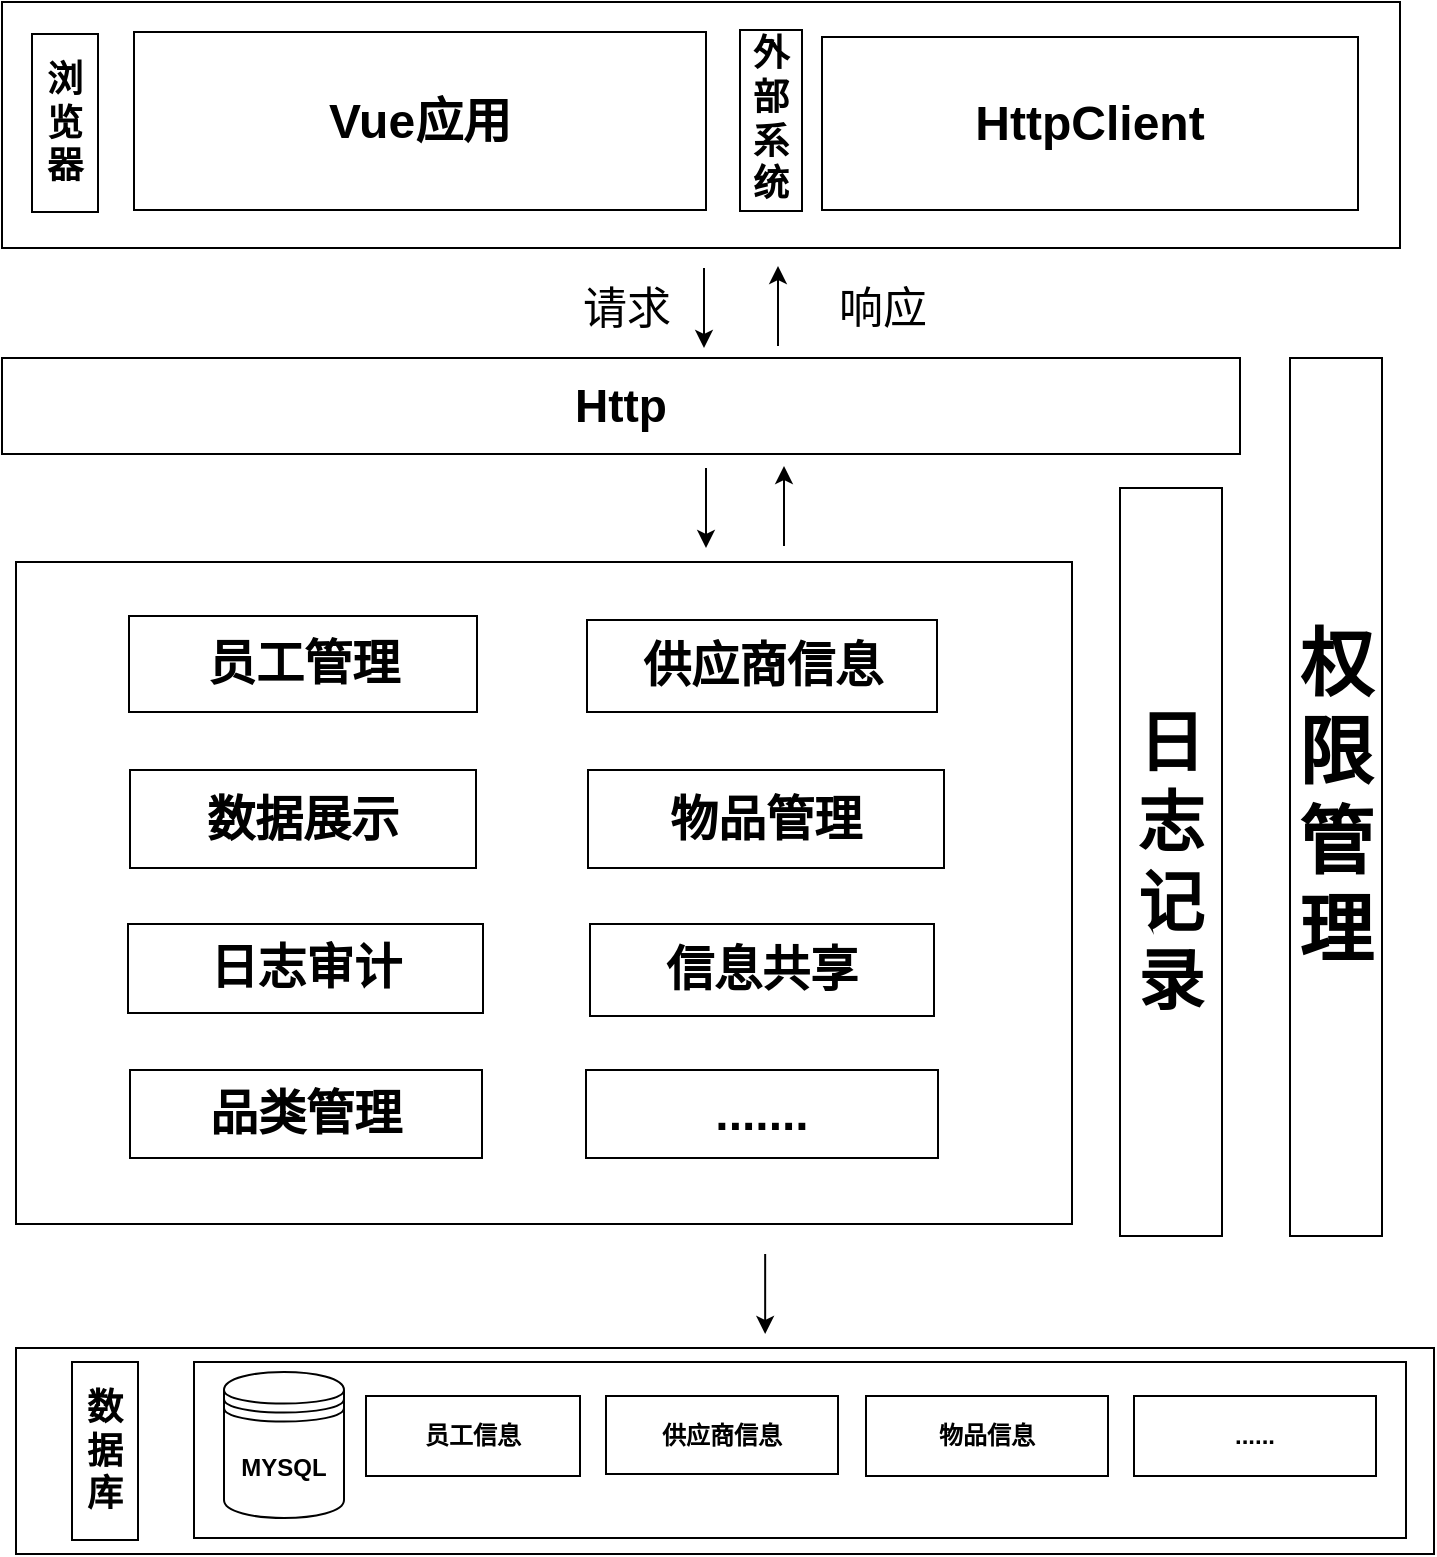 <mxfile version="26.0.14">
  <diagram name="第 1 页" id="XyVI9S_oVfnOOk0DaSvn">
    <mxGraphModel dx="2003" dy="882" grid="0" gridSize="10" guides="1" tooltips="1" connect="1" arrows="1" fold="1" page="0" pageScale="1" pageWidth="827" pageHeight="1169" math="0" shadow="0">
      <root>
        <mxCell id="0" />
        <mxCell id="1" parent="0" />
        <mxCell id="0Wx0PgzZWX51oEMOdkHR-4" value="" style="rounded=0;whiteSpace=wrap;html=1;" vertex="1" parent="1">
          <mxGeometry x="-4" y="43" width="699" height="123" as="geometry" />
        </mxCell>
        <mxCell id="0Wx0PgzZWX51oEMOdkHR-5" value="&lt;font style=&quot;font-size: 18px;&quot;&gt;&lt;b style=&quot;&quot;&gt;浏览器&lt;/b&gt;&lt;/font&gt;" style="rounded=0;whiteSpace=wrap;html=1;" vertex="1" parent="1">
          <mxGeometry x="11" y="59" width="33" height="89" as="geometry" />
        </mxCell>
        <mxCell id="0Wx0PgzZWX51oEMOdkHR-6" value="&lt;font style=&quot;font-size: 24px;&quot;&gt;&lt;b&gt;Vue应用&lt;/b&gt;&lt;/font&gt;" style="rounded=0;whiteSpace=wrap;html=1;" vertex="1" parent="1">
          <mxGeometry x="62" y="58" width="286" height="89" as="geometry" />
        </mxCell>
        <mxCell id="0Wx0PgzZWX51oEMOdkHR-7" value="&lt;font style=&quot;font-size: 18px;&quot;&gt;&lt;b style=&quot;&quot;&gt;外部系统&lt;/b&gt;&lt;/font&gt;" style="rounded=0;whiteSpace=wrap;html=1;" vertex="1" parent="1">
          <mxGeometry x="365" y="57" width="31" height="90.5" as="geometry" />
        </mxCell>
        <mxCell id="0Wx0PgzZWX51oEMOdkHR-8" value="&lt;font style=&quot;font-size: 24px;&quot;&gt;&lt;b&gt;HttpClient&lt;/b&gt;&lt;/font&gt;" style="rounded=0;whiteSpace=wrap;html=1;" vertex="1" parent="1">
          <mxGeometry x="406" y="60.5" width="268" height="86.5" as="geometry" />
        </mxCell>
        <mxCell id="0Wx0PgzZWX51oEMOdkHR-9" value="&lt;font style=&quot;font-size: 23px;&quot;&gt;&lt;b&gt;Http&lt;/b&gt;&lt;/font&gt;" style="rounded=0;whiteSpace=wrap;html=1;" vertex="1" parent="1">
          <mxGeometry x="-4" y="221" width="619" height="48" as="geometry" />
        </mxCell>
        <mxCell id="0Wx0PgzZWX51oEMOdkHR-10" value="" style="rounded=0;whiteSpace=wrap;html=1;" vertex="1" parent="1">
          <mxGeometry x="3" y="323" width="528" height="331" as="geometry" />
        </mxCell>
        <mxCell id="0Wx0PgzZWX51oEMOdkHR-11" value="" style="rounded=0;whiteSpace=wrap;html=1;" vertex="1" parent="1">
          <mxGeometry x="3" y="716" width="709" height="103" as="geometry" />
        </mxCell>
        <mxCell id="0Wx0PgzZWX51oEMOdkHR-14" value="" style="endArrow=classic;html=1;rounded=0;" edge="1" parent="1">
          <mxGeometry width="50" height="50" relative="1" as="geometry">
            <mxPoint x="347" y="176" as="sourcePoint" />
            <mxPoint x="347" y="216" as="targetPoint" />
          </mxGeometry>
        </mxCell>
        <mxCell id="0Wx0PgzZWX51oEMOdkHR-15" value="" style="endArrow=none;html=1;rounded=0;startFill=1;strokeColor=default;startArrow=classic;" edge="1" parent="1">
          <mxGeometry width="50" height="50" relative="1" as="geometry">
            <mxPoint x="384" y="175" as="sourcePoint" />
            <mxPoint x="384" y="215" as="targetPoint" />
          </mxGeometry>
        </mxCell>
        <mxCell id="0Wx0PgzZWX51oEMOdkHR-16" value="&lt;font style=&quot;font-size: 37px;&quot;&gt;&lt;b&gt;权限管理&lt;/b&gt;&lt;/font&gt;" style="rounded=0;whiteSpace=wrap;html=1;" vertex="1" parent="1">
          <mxGeometry x="640" y="221" width="46" height="439" as="geometry" />
        </mxCell>
        <mxCell id="0Wx0PgzZWX51oEMOdkHR-17" value="&lt;font style=&quot;font-size: 33px;&quot;&gt;&lt;b&gt;日志记录&lt;/b&gt;&lt;/font&gt;" style="rounded=0;whiteSpace=wrap;html=1;" vertex="1" parent="1">
          <mxGeometry x="555" y="286" width="51" height="374" as="geometry" />
        </mxCell>
        <mxCell id="0Wx0PgzZWX51oEMOdkHR-18" value="" style="endArrow=classic;html=1;rounded=0;" edge="1" parent="1">
          <mxGeometry width="50" height="50" relative="1" as="geometry">
            <mxPoint x="348" y="276" as="sourcePoint" />
            <mxPoint x="348" y="316" as="targetPoint" />
          </mxGeometry>
        </mxCell>
        <mxCell id="0Wx0PgzZWX51oEMOdkHR-19" value="" style="endArrow=none;html=1;rounded=0;startFill=1;strokeColor=default;startArrow=classic;" edge="1" parent="1">
          <mxGeometry width="50" height="50" relative="1" as="geometry">
            <mxPoint x="387" y="275" as="sourcePoint" />
            <mxPoint x="387" y="315" as="targetPoint" />
          </mxGeometry>
        </mxCell>
        <mxCell id="0Wx0PgzZWX51oEMOdkHR-20" value="&lt;font style=&quot;font-size: 22px;&quot;&gt;请求&lt;/font&gt;" style="text;html=1;align=center;verticalAlign=middle;resizable=0;points=[];autosize=1;strokeColor=none;fillColor=none;" vertex="1" parent="1">
          <mxGeometry x="277" y="178" width="62" height="38" as="geometry" />
        </mxCell>
        <mxCell id="0Wx0PgzZWX51oEMOdkHR-21" value="&lt;span style=&quot;font-size: 22px;&quot;&gt;响应&lt;/span&gt;" style="text;html=1;align=center;verticalAlign=middle;resizable=0;points=[];autosize=1;strokeColor=none;fillColor=none;" vertex="1" parent="1">
          <mxGeometry x="405" y="178" width="62" height="38" as="geometry" />
        </mxCell>
        <mxCell id="0Wx0PgzZWX51oEMOdkHR-22" value="&lt;font style=&quot;font-size: 24px;&quot;&gt;员工管理&lt;/font&gt;" style="rounded=0;whiteSpace=wrap;html=1;fontStyle=1" vertex="1" parent="1">
          <mxGeometry x="59.5" y="350" width="174" height="48" as="geometry" />
        </mxCell>
        <mxCell id="0Wx0PgzZWX51oEMOdkHR-23" value="&lt;span style=&quot;font-size: 24px;&quot;&gt;&lt;b&gt;供应商信息&lt;/b&gt;&lt;/span&gt;" style="rounded=0;whiteSpace=wrap;html=1;" vertex="1" parent="1">
          <mxGeometry x="288.5" y="352" width="175" height="46" as="geometry" />
        </mxCell>
        <mxCell id="0Wx0PgzZWX51oEMOdkHR-24" value="&lt;span style=&quot;font-size: 24px;&quot;&gt;物品管理&lt;/span&gt;" style="rounded=0;whiteSpace=wrap;html=1;fontStyle=1" vertex="1" parent="1">
          <mxGeometry x="289" y="427" width="178" height="49" as="geometry" />
        </mxCell>
        <mxCell id="0Wx0PgzZWX51oEMOdkHR-25" value="&lt;span style=&quot;font-size: 24px;&quot;&gt;&lt;b&gt;数据展示&lt;/b&gt;&lt;/span&gt;" style="rounded=0;whiteSpace=wrap;html=1;" vertex="1" parent="1">
          <mxGeometry x="60" y="427" width="173" height="49" as="geometry" />
        </mxCell>
        <mxCell id="0Wx0PgzZWX51oEMOdkHR-26" value="&lt;span style=&quot;font-size: 24px;&quot;&gt;日志审计&lt;/span&gt;" style="rounded=0;whiteSpace=wrap;html=1;fontStyle=1" vertex="1" parent="1">
          <mxGeometry x="59" y="504" width="177.5" height="44.5" as="geometry" />
        </mxCell>
        <mxCell id="0Wx0PgzZWX51oEMOdkHR-27" value="&lt;span style=&quot;font-size: 24px;&quot;&gt;信息共享&lt;/span&gt;" style="rounded=0;whiteSpace=wrap;html=1;fontStyle=1" vertex="1" parent="1">
          <mxGeometry x="290" y="504" width="172" height="46" as="geometry" />
        </mxCell>
        <mxCell id="0Wx0PgzZWX51oEMOdkHR-28" value="&lt;span style=&quot;font-size: 24px;&quot;&gt;品类管理&lt;/span&gt;" style="rounded=0;whiteSpace=wrap;html=1;fontStyle=1" vertex="1" parent="1">
          <mxGeometry x="60" y="577" width="176" height="44" as="geometry" />
        </mxCell>
        <mxCell id="0Wx0PgzZWX51oEMOdkHR-29" value="&lt;span style=&quot;font-size: 24px;&quot;&gt;.......&lt;/span&gt;" style="rounded=0;whiteSpace=wrap;html=1;fontStyle=1" vertex="1" parent="1">
          <mxGeometry x="288" y="577" width="176" height="44" as="geometry" />
        </mxCell>
        <mxCell id="0Wx0PgzZWX51oEMOdkHR-34" value="" style="endArrow=classic;html=1;rounded=0;" edge="1" parent="1">
          <mxGeometry width="50" height="50" relative="1" as="geometry">
            <mxPoint x="377.58" y="669" as="sourcePoint" />
            <mxPoint x="377.58" y="709" as="targetPoint" />
          </mxGeometry>
        </mxCell>
        <mxCell id="0Wx0PgzZWX51oEMOdkHR-36" value="&lt;span style=&quot;font-size: 18px;&quot;&gt;&lt;b&gt;数据库&lt;/b&gt;&lt;/span&gt;" style="rounded=0;whiteSpace=wrap;html=1;" vertex="1" parent="1">
          <mxGeometry x="31" y="723" width="33" height="89" as="geometry" />
        </mxCell>
        <mxCell id="0Wx0PgzZWX51oEMOdkHR-38" value="" style="rounded=0;whiteSpace=wrap;html=1;" vertex="1" parent="1">
          <mxGeometry x="92" y="723" width="606" height="88" as="geometry" />
        </mxCell>
        <mxCell id="0Wx0PgzZWX51oEMOdkHR-37" value="MYSQL" style="shape=datastore;whiteSpace=wrap;html=1;fontStyle=1" vertex="1" parent="1">
          <mxGeometry x="107" y="728" width="60" height="73" as="geometry" />
        </mxCell>
        <mxCell id="0Wx0PgzZWX51oEMOdkHR-39" value="员工信息" style="rounded=0;whiteSpace=wrap;html=1;fontStyle=1" vertex="1" parent="1">
          <mxGeometry x="178" y="740" width="107" height="40" as="geometry" />
        </mxCell>
        <mxCell id="0Wx0PgzZWX51oEMOdkHR-40" value="供应商信息" style="rounded=0;whiteSpace=wrap;html=1;fontStyle=1" vertex="1" parent="1">
          <mxGeometry x="298" y="740" width="116" height="39" as="geometry" />
        </mxCell>
        <mxCell id="0Wx0PgzZWX51oEMOdkHR-41" value="物品信息" style="rounded=0;whiteSpace=wrap;html=1;fontStyle=1" vertex="1" parent="1">
          <mxGeometry x="428" y="740" width="121" height="40" as="geometry" />
        </mxCell>
        <mxCell id="0Wx0PgzZWX51oEMOdkHR-43" value="......" style="rounded=0;whiteSpace=wrap;html=1;fontStyle=1" vertex="1" parent="1">
          <mxGeometry x="562" y="740" width="121" height="40" as="geometry" />
        </mxCell>
      </root>
    </mxGraphModel>
  </diagram>
</mxfile>
